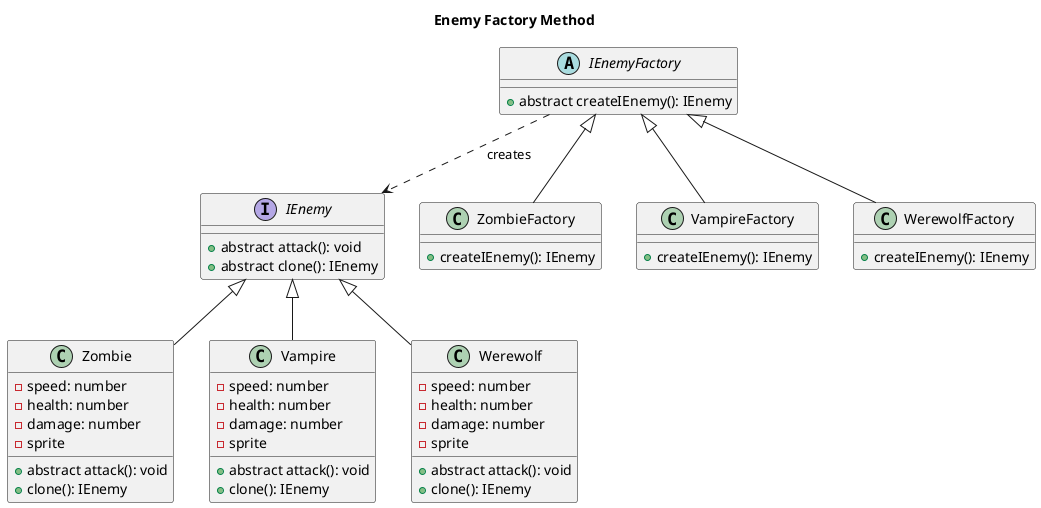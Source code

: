 @startuml

title Enemy Factory Method

interface IEnemy {
    +abstract attack(): void
    +abstract clone(): IEnemy
}

class Zombie {
    -speed: number
    -health: number
    -damage: number
    -sprite
    +abstract attack(): void
    +clone(): IEnemy
}

class Vampire {
    -speed: number
    -health: number
    -damage: number
    -sprite
    +abstract attack(): void
    +clone(): IEnemy
}

class Werewolf {
    -speed: number
    -health: number
    -damage: number
    -sprite
    +abstract attack(): void
    +clone(): IEnemy
}

abstract class IEnemyFactory {
    +abstract createIEnemy(): IEnemy
}

class ZombieFactory {
    +createIEnemy(): IEnemy
}

class VampireFactory {
    +createIEnemy(): IEnemy
}

class WerewolfFactory {
    +createIEnemy(): IEnemy
}

IEnemy <|-- Zombie
IEnemy <|-- Vampire
IEnemy <|-- Werewolf

IEnemyFactory <|-- ZombieFactory
IEnemyFactory <|-- VampireFactory
IEnemyFactory <|-- WerewolfFactory

IEnemyFactory ..> IEnemy : creates

@enduml
